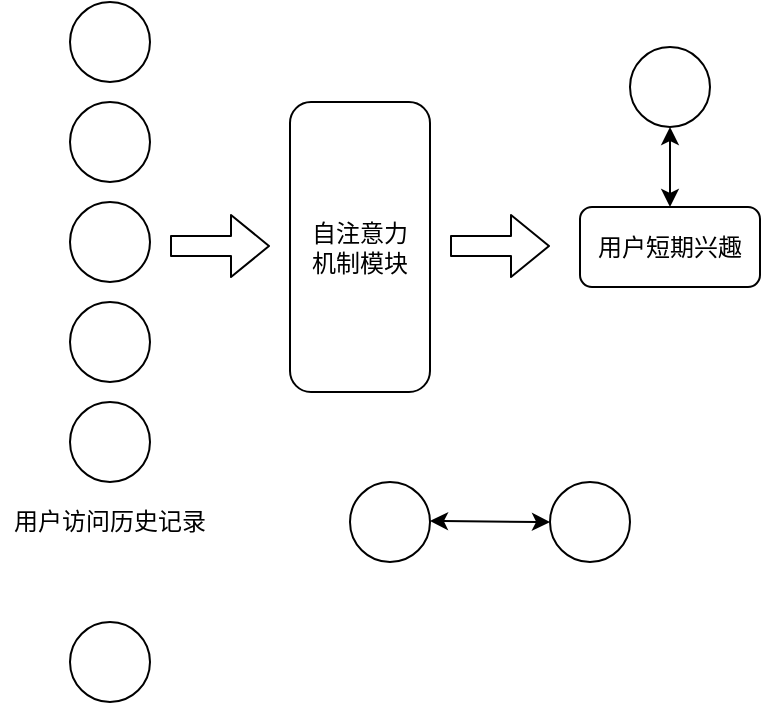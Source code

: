 <mxfile version="14.1.4" type="github"><diagram id="1Y-AGW075F73ywzoA6A3" name="Page-1"><mxGraphModel dx="1213" dy="679" grid="1" gridSize="10" guides="1" tooltips="1" connect="1" arrows="1" fold="1" page="1" pageScale="1" pageWidth="827" pageHeight="1169" math="0" shadow="0"><root><mxCell id="0"/><mxCell id="1" parent="0"/><mxCell id="JWbqHklWX86_7JovtIps-1" value="" style="ellipse;whiteSpace=wrap;html=1;aspect=fixed;" vertex="1" parent="1"><mxGeometry x="80" y="110" width="40" height="40" as="geometry"/></mxCell><mxCell id="JWbqHklWX86_7JovtIps-2" value="" style="ellipse;whiteSpace=wrap;html=1;aspect=fixed;" vertex="1" parent="1"><mxGeometry x="80" y="160" width="40" height="40" as="geometry"/></mxCell><mxCell id="JWbqHklWX86_7JovtIps-3" value="" style="ellipse;whiteSpace=wrap;html=1;aspect=fixed;" vertex="1" parent="1"><mxGeometry x="80" y="210" width="40" height="40" as="geometry"/></mxCell><mxCell id="JWbqHklWX86_7JovtIps-4" value="" style="ellipse;whiteSpace=wrap;html=1;aspect=fixed;" vertex="1" parent="1"><mxGeometry x="80" y="260" width="40" height="40" as="geometry"/></mxCell><mxCell id="JWbqHklWX86_7JovtIps-5" value="" style="ellipse;whiteSpace=wrap;html=1;aspect=fixed;" vertex="1" parent="1"><mxGeometry x="80" y="310" width="40" height="40" as="geometry"/></mxCell><mxCell id="JWbqHklWX86_7JovtIps-7" value="&lt;font style=&quot;vertical-align: inherit&quot;&gt;&lt;font style=&quot;vertical-align: inherit&quot;&gt;自注意力&lt;br&gt;机制模块&lt;/font&gt;&lt;/font&gt;" style="rounded=1;whiteSpace=wrap;html=1;rotation=0;" vertex="1" parent="1"><mxGeometry x="190" y="160" width="70" height="145" as="geometry"/></mxCell><mxCell id="JWbqHklWX86_7JovtIps-16" value="" style="shape=flexArrow;endArrow=classic;html=1;" edge="1" parent="1"><mxGeometry width="50" height="50" relative="1" as="geometry"><mxPoint x="130" y="232" as="sourcePoint"/><mxPoint x="180" y="232" as="targetPoint"/></mxGeometry></mxCell><mxCell id="JWbqHklWX86_7JovtIps-17" value="" style="shape=flexArrow;endArrow=classic;html=1;" edge="1" parent="1"><mxGeometry width="50" height="50" relative="1" as="geometry"><mxPoint x="270" y="232" as="sourcePoint"/><mxPoint x="320" y="232" as="targetPoint"/></mxGeometry></mxCell><mxCell id="JWbqHklWX86_7JovtIps-18" value="" style="ellipse;whiteSpace=wrap;html=1;aspect=fixed;" vertex="1" parent="1"><mxGeometry x="360" y="132.5" width="40" height="40" as="geometry"/></mxCell><mxCell id="JWbqHklWX86_7JovtIps-20" value="" style="endArrow=classic;startArrow=classic;html=1;entryX=0.5;entryY=1;entryDx=0;entryDy=0;" edge="1" parent="1" target="JWbqHklWX86_7JovtIps-18"><mxGeometry width="50" height="50" relative="1" as="geometry"><mxPoint x="380" y="212.5" as="sourcePoint"/><mxPoint x="379.5" y="192.5" as="targetPoint"/></mxGeometry></mxCell><mxCell id="JWbqHklWX86_7JovtIps-22" value="&lt;font style=&quot;vertical-align: inherit&quot;&gt;&lt;font style=&quot;vertical-align: inherit&quot;&gt;用户短期兴趣&lt;/font&gt;&lt;/font&gt;" style="rounded=1;whiteSpace=wrap;html=1;" vertex="1" parent="1"><mxGeometry x="335" y="212.5" width="90" height="40" as="geometry"/></mxCell><mxCell id="JWbqHklWX86_7JovtIps-23" value="" style="ellipse;whiteSpace=wrap;html=1;aspect=fixed;" vertex="1" parent="1"><mxGeometry x="220" y="350" width="40" height="40" as="geometry"/></mxCell><mxCell id="JWbqHklWX86_7JovtIps-24" value="用户访问历史记录" style="text;html=1;strokeColor=none;fillColor=none;align=center;verticalAlign=middle;whiteSpace=wrap;rounded=0;" vertex="1" parent="1"><mxGeometry x="45" y="360" width="110" height="20" as="geometry"/></mxCell><mxCell id="JWbqHklWX86_7JovtIps-25" value="" style="ellipse;whiteSpace=wrap;html=1;aspect=fixed;" vertex="1" parent="1"><mxGeometry x="320" y="350" width="40" height="40" as="geometry"/></mxCell><mxCell id="JWbqHklWX86_7JovtIps-26" value="" style="endArrow=classic;startArrow=classic;html=1;entryX=0;entryY=0.5;entryDx=0;entryDy=0;" edge="1" parent="1" target="JWbqHklWX86_7JovtIps-25"><mxGeometry width="50" height="50" relative="1" as="geometry"><mxPoint x="260" y="369.5" as="sourcePoint"/><mxPoint x="310" y="370" as="targetPoint"/></mxGeometry></mxCell><mxCell id="JWbqHklWX86_7JovtIps-28" value="" style="ellipse;whiteSpace=wrap;html=1;aspect=fixed;" vertex="1" parent="1"><mxGeometry x="80" y="420" width="40" height="40" as="geometry"/></mxCell></root></mxGraphModel></diagram></mxfile>